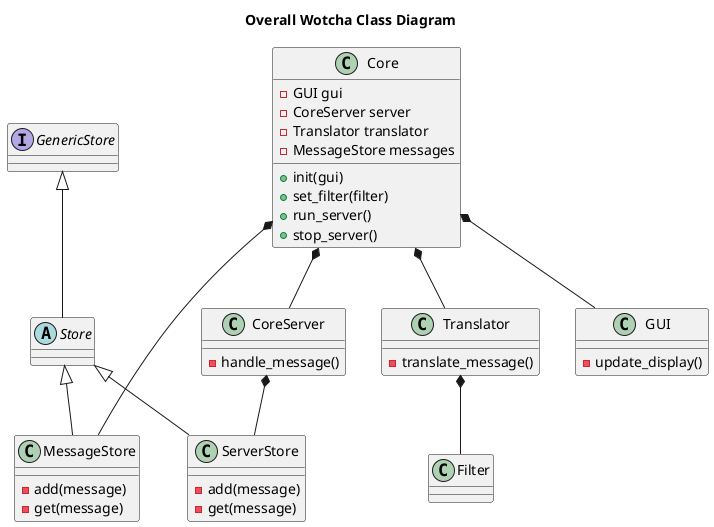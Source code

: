 @startuml
title Overall Wotcha Class Diagram

class Core {
    - GUI gui
    - CoreServer server
    - Translator translator
    - MessageStore messages
    + init(gui)
    + set_filter(filter)
    + run_server()
    + stop_server()
}

class GUI{
    - update_display()
}

interface GenericStore{
}

abstract Store{
}

class MessageStore{
    - add(message)
    - get(message)
}

class ServerStore{
    - add(message)
    - get(message)
}

class Translator{
    - translate_message()
}

class Filter{
}

class CoreServer{
    - handle_message()
}


Core *-- CoreServer
Core *-- Translator
Core *-- GUI

CoreServer *-- ServerStore
Core *-- MessageStore

GenericStore <|-- Store

Store <|-- MessageStore
Store <|-- ServerStore

Translator *-- Filter





@enduml